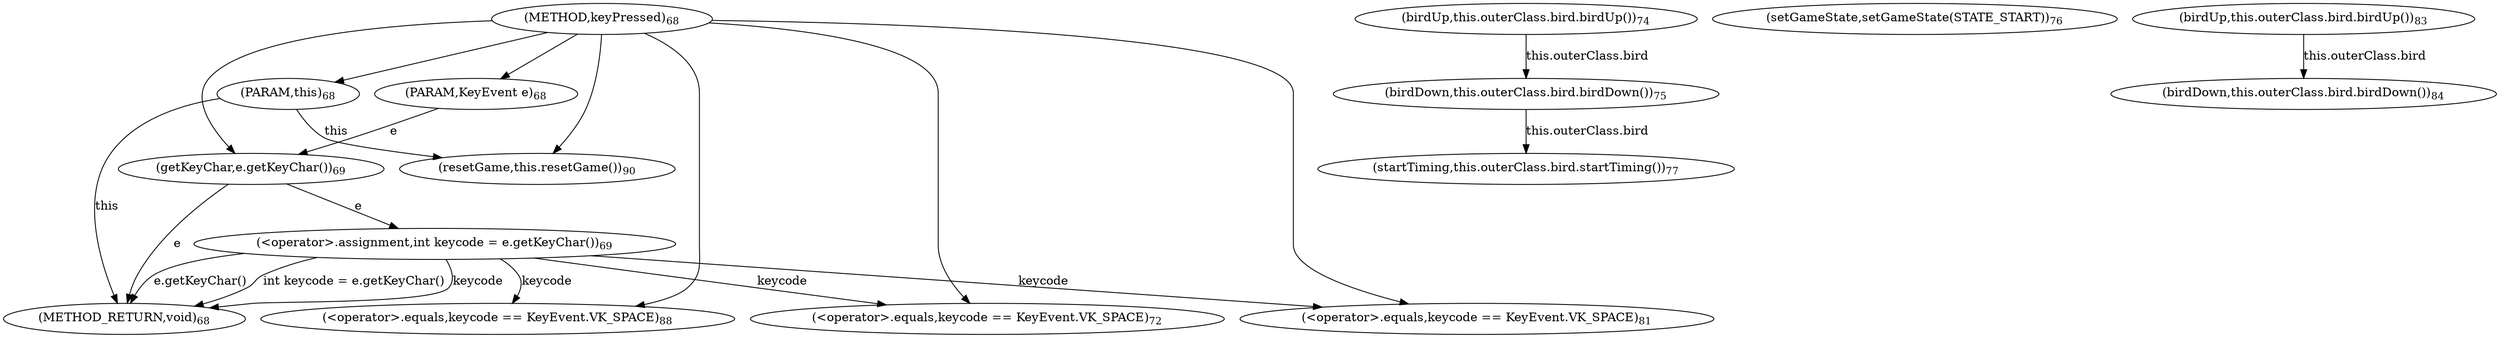 digraph "keyPressed" {  
"687" [label = <(METHOD,keyPressed)<SUB>68</SUB>> ]
"783" [label = <(METHOD_RETURN,void)<SUB>68</SUB>> ]
"38" [label = <(PARAM,this)<SUB>68</SUB>> ]
"688" [label = <(PARAM,KeyEvent e)<SUB>68</SUB>> ]
"691" [label = <(&lt;operator&gt;.assignment,int keycode = e.getKeyChar())<SUB>69</SUB>> ]
"691" [label = <(&lt;operator&gt;.assignment,int keycode = e.getKeyChar())<SUB>69</SUB>> ]
"691" [label = <(&lt;operator&gt;.assignment,int keycode = e.getKeyChar())<SUB>69</SUB>> ]
"693" [label = <(getKeyChar,e.getKeyChar())<SUB>69</SUB>> ]
"709" [label = <(&lt;operator&gt;.equals,keycode == KeyEvent.VK_SPACE)<SUB>72</SUB>> ]
"747" [label = <(&lt;operator&gt;.equals,keycode == KeyEvent.VK_SPACE)<SUB>81</SUB>> ]
"773" [label = <(&lt;operator&gt;.equals,keycode == KeyEvent.VK_SPACE)<SUB>88</SUB>> ]
"709" [label = <(&lt;operator&gt;.equals,keycode == KeyEvent.VK_SPACE)<SUB>72</SUB>> ]
"709" [label = <(&lt;operator&gt;.equals,keycode == KeyEvent.VK_SPACE)<SUB>72</SUB>> ]
"715" [label = <(birdUp,this.outerClass.bird.birdUp())<SUB>74</SUB>> ]
"721" [label = <(birdDown,this.outerClass.bird.birdDown())<SUB>75</SUB>> ]
"727" [label = <(setGameState,setGameState(STATE_START))<SUB>76</SUB>> ]
"733" [label = <(startTiming,this.outerClass.bird.startTiming())<SUB>77</SUB>> ]
"747" [label = <(&lt;operator&gt;.equals,keycode == KeyEvent.VK_SPACE)<SUB>81</SUB>> ]
"747" [label = <(&lt;operator&gt;.equals,keycode == KeyEvent.VK_SPACE)<SUB>81</SUB>> ]
"753" [label = <(birdUp,this.outerClass.bird.birdUp())<SUB>83</SUB>> ]
"759" [label = <(birdDown,this.outerClass.bird.birdDown())<SUB>84</SUB>> ]
"773" [label = <(&lt;operator&gt;.equals,keycode == KeyEvent.VK_SPACE)<SUB>88</SUB>> ]
"773" [label = <(&lt;operator&gt;.equals,keycode == KeyEvent.VK_SPACE)<SUB>88</SUB>> ]
"779" [label = <(resetGame,this.resetGame())<SUB>90</SUB>> ]
"715" [label = <(birdUp,this.outerClass.bird.birdUp())<SUB>74</SUB>> ]
"721" [label = <(birdDown,this.outerClass.bird.birdDown())<SUB>75</SUB>> ]
"727" [label = <(setGameState,setGameState(STATE_START))<SUB>76</SUB>> ]
"733" [label = <(startTiming,this.outerClass.bird.startTiming())<SUB>77</SUB>> ]
"753" [label = <(birdUp,this.outerClass.bird.birdUp())<SUB>83</SUB>> ]
"759" [label = <(birdDown,this.outerClass.bird.birdDown())<SUB>84</SUB>> ]
"779" [label = <(resetGame,this.resetGame())<SUB>90</SUB>> ]
  "38" -> "783"  [ label = "this"] 
  "691" -> "783"  [ label = "keycode"] 
  "693" -> "783"  [ label = "e"] 
  "691" -> "783"  [ label = "e.getKeyChar()"] 
  "691" -> "783"  [ label = "int keycode = e.getKeyChar()"] 
  "687" -> "38" 
  "687" -> "688" 
  "693" -> "691"  [ label = "e"] 
  "688" -> "693"  [ label = "e"] 
  "687" -> "693" 
  "691" -> "709"  [ label = "keycode"] 
  "687" -> "709" 
  "691" -> "747"  [ label = "keycode"] 
  "687" -> "747" 
  "691" -> "773"  [ label = "keycode"] 
  "687" -> "773" 
  "715" -> "721"  [ label = "this.outerClass.bird"] 
  "721" -> "733"  [ label = "this.outerClass.bird"] 
  "753" -> "759"  [ label = "this.outerClass.bird"] 
  "38" -> "779"  [ label = "this"] 
  "687" -> "779" 
}
